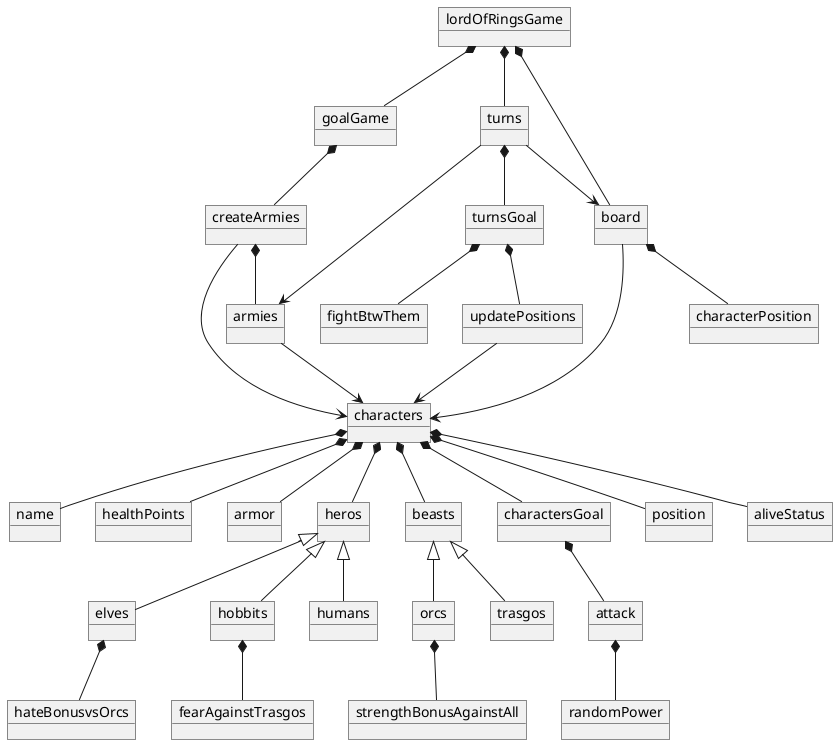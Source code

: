 @startuml firstDraft

    object lordOfRingsGame
    object characters
    object name

    object healthPoints
    object armor

    object randomPower

    object elves
    object hateBonusvsOrcs
    object heros

    object hobbits
    object beasts
    object fearAgainstTrasgos
    object humans
    object charactersGoal
    object attack
    
    object orcs
    object strengthBonusAgainstAll

    object trasgos
    object goalGame
    object turnsGoal
    object createArmies
    object fightBtwThem

    object turns
    object board
    object characterPosition
    object position
    object updatePositions
    object armies
    object aliveStatus


    characters *-- heros
    characters *-- beasts
    characters *-- charactersGoal
    characters *-- armor
    characters *-- healthPoints
    characters *-- name
    characters *-- aliveStatus

    lordOfRingsGame *-- turns
    lordOfRingsGame *-- goalGame
    lordOfRingsGame *-- board
    goalGame *-- createArmies

    charactersGoal *-- attack

    heros <|-- elves
    heros <|-- hobbits
    heros <|-- humans

    beasts <|-- orcs
    beasts <|-- trasgos

    elves *-- hateBonusvsOrcs
    hobbits *-- fearAgainstTrasgos
    orcs *-- strengthBonusAgainstAll

    attack *-- randomPower
    turns *-- turnsGoal
    turnsGoal *-- fightBtwThem
    turnsGoal *-- updatePositions
    updatePositions --> characters

    board --> characters
    board *-- characterPosition

    characters *-- position

    createArmies *-- armies
    createArmies --> characters
    armies --> characters
    turns --> armies

    turns --> board

@enduml
